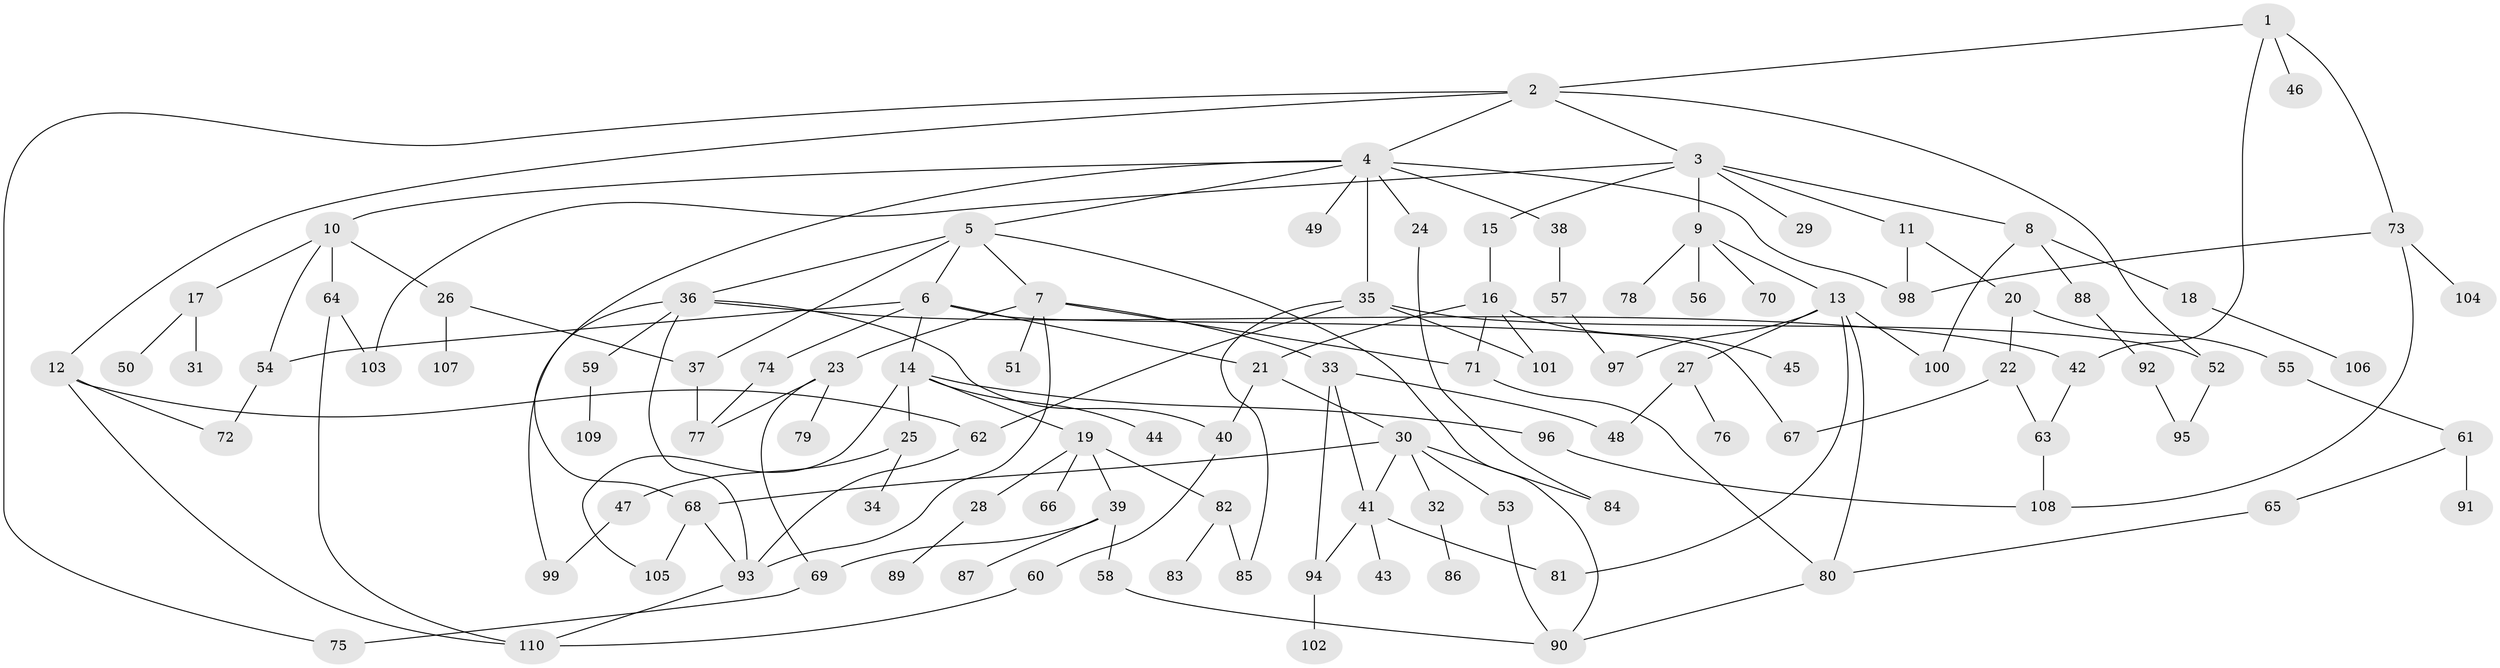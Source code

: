 // coarse degree distribution, {10: 0.014925373134328358, 4: 0.14925373134328357, 2: 0.208955223880597, 6: 0.1044776119402985, 3: 0.208955223880597, 1: 0.208955223880597, 5: 0.07462686567164178, 8: 0.014925373134328358, 7: 0.014925373134328358}
// Generated by graph-tools (version 1.1) at 2025/36/03/04/25 23:36:00]
// undirected, 110 vertices, 153 edges
graph export_dot {
  node [color=gray90,style=filled];
  1;
  2;
  3;
  4;
  5;
  6;
  7;
  8;
  9;
  10;
  11;
  12;
  13;
  14;
  15;
  16;
  17;
  18;
  19;
  20;
  21;
  22;
  23;
  24;
  25;
  26;
  27;
  28;
  29;
  30;
  31;
  32;
  33;
  34;
  35;
  36;
  37;
  38;
  39;
  40;
  41;
  42;
  43;
  44;
  45;
  46;
  47;
  48;
  49;
  50;
  51;
  52;
  53;
  54;
  55;
  56;
  57;
  58;
  59;
  60;
  61;
  62;
  63;
  64;
  65;
  66;
  67;
  68;
  69;
  70;
  71;
  72;
  73;
  74;
  75;
  76;
  77;
  78;
  79;
  80;
  81;
  82;
  83;
  84;
  85;
  86;
  87;
  88;
  89;
  90;
  91;
  92;
  93;
  94;
  95;
  96;
  97;
  98;
  99;
  100;
  101;
  102;
  103;
  104;
  105;
  106;
  107;
  108;
  109;
  110;
  1 -- 2;
  1 -- 42;
  1 -- 46;
  1 -- 73;
  2 -- 3;
  2 -- 4;
  2 -- 12;
  2 -- 52;
  2 -- 75;
  3 -- 8;
  3 -- 9;
  3 -- 11;
  3 -- 15;
  3 -- 29;
  3 -- 103;
  4 -- 5;
  4 -- 10;
  4 -- 24;
  4 -- 35;
  4 -- 38;
  4 -- 49;
  4 -- 68;
  4 -- 98;
  5 -- 6;
  5 -- 7;
  5 -- 36;
  5 -- 90;
  5 -- 37;
  6 -- 14;
  6 -- 21;
  6 -- 74;
  6 -- 54;
  6 -- 67;
  7 -- 23;
  7 -- 33;
  7 -- 51;
  7 -- 93;
  7 -- 71;
  8 -- 18;
  8 -- 88;
  8 -- 100;
  9 -- 13;
  9 -- 56;
  9 -- 70;
  9 -- 78;
  10 -- 17;
  10 -- 26;
  10 -- 54;
  10 -- 64;
  11 -- 20;
  11 -- 98;
  12 -- 62;
  12 -- 72;
  12 -- 110;
  13 -- 27;
  13 -- 80;
  13 -- 81;
  13 -- 97;
  13 -- 100;
  14 -- 19;
  14 -- 25;
  14 -- 44;
  14 -- 96;
  14 -- 105;
  15 -- 16;
  16 -- 45;
  16 -- 71;
  16 -- 101;
  16 -- 21;
  17 -- 31;
  17 -- 50;
  18 -- 106;
  19 -- 28;
  19 -- 39;
  19 -- 66;
  19 -- 82;
  20 -- 22;
  20 -- 55;
  21 -- 30;
  21 -- 40;
  22 -- 63;
  22 -- 67;
  23 -- 69;
  23 -- 79;
  23 -- 77;
  24 -- 84;
  25 -- 34;
  25 -- 47;
  26 -- 37;
  26 -- 107;
  27 -- 48;
  27 -- 76;
  28 -- 89;
  30 -- 32;
  30 -- 41;
  30 -- 53;
  30 -- 84;
  30 -- 68;
  32 -- 86;
  33 -- 94;
  33 -- 48;
  33 -- 41;
  35 -- 85;
  35 -- 52;
  35 -- 101;
  35 -- 62;
  36 -- 59;
  36 -- 93;
  36 -- 99;
  36 -- 40;
  36 -- 42;
  37 -- 77;
  38 -- 57;
  39 -- 58;
  39 -- 87;
  39 -- 69;
  40 -- 60;
  41 -- 43;
  41 -- 94;
  41 -- 81;
  42 -- 63;
  47 -- 99;
  52 -- 95;
  53 -- 90;
  54 -- 72;
  55 -- 61;
  57 -- 97;
  58 -- 90;
  59 -- 109;
  60 -- 110;
  61 -- 65;
  61 -- 91;
  62 -- 93;
  63 -- 108;
  64 -- 110;
  64 -- 103;
  65 -- 80;
  68 -- 93;
  68 -- 105;
  69 -- 75;
  71 -- 80;
  73 -- 104;
  73 -- 108;
  73 -- 98;
  74 -- 77;
  80 -- 90;
  82 -- 83;
  82 -- 85;
  88 -- 92;
  92 -- 95;
  93 -- 110;
  94 -- 102;
  96 -- 108;
}
